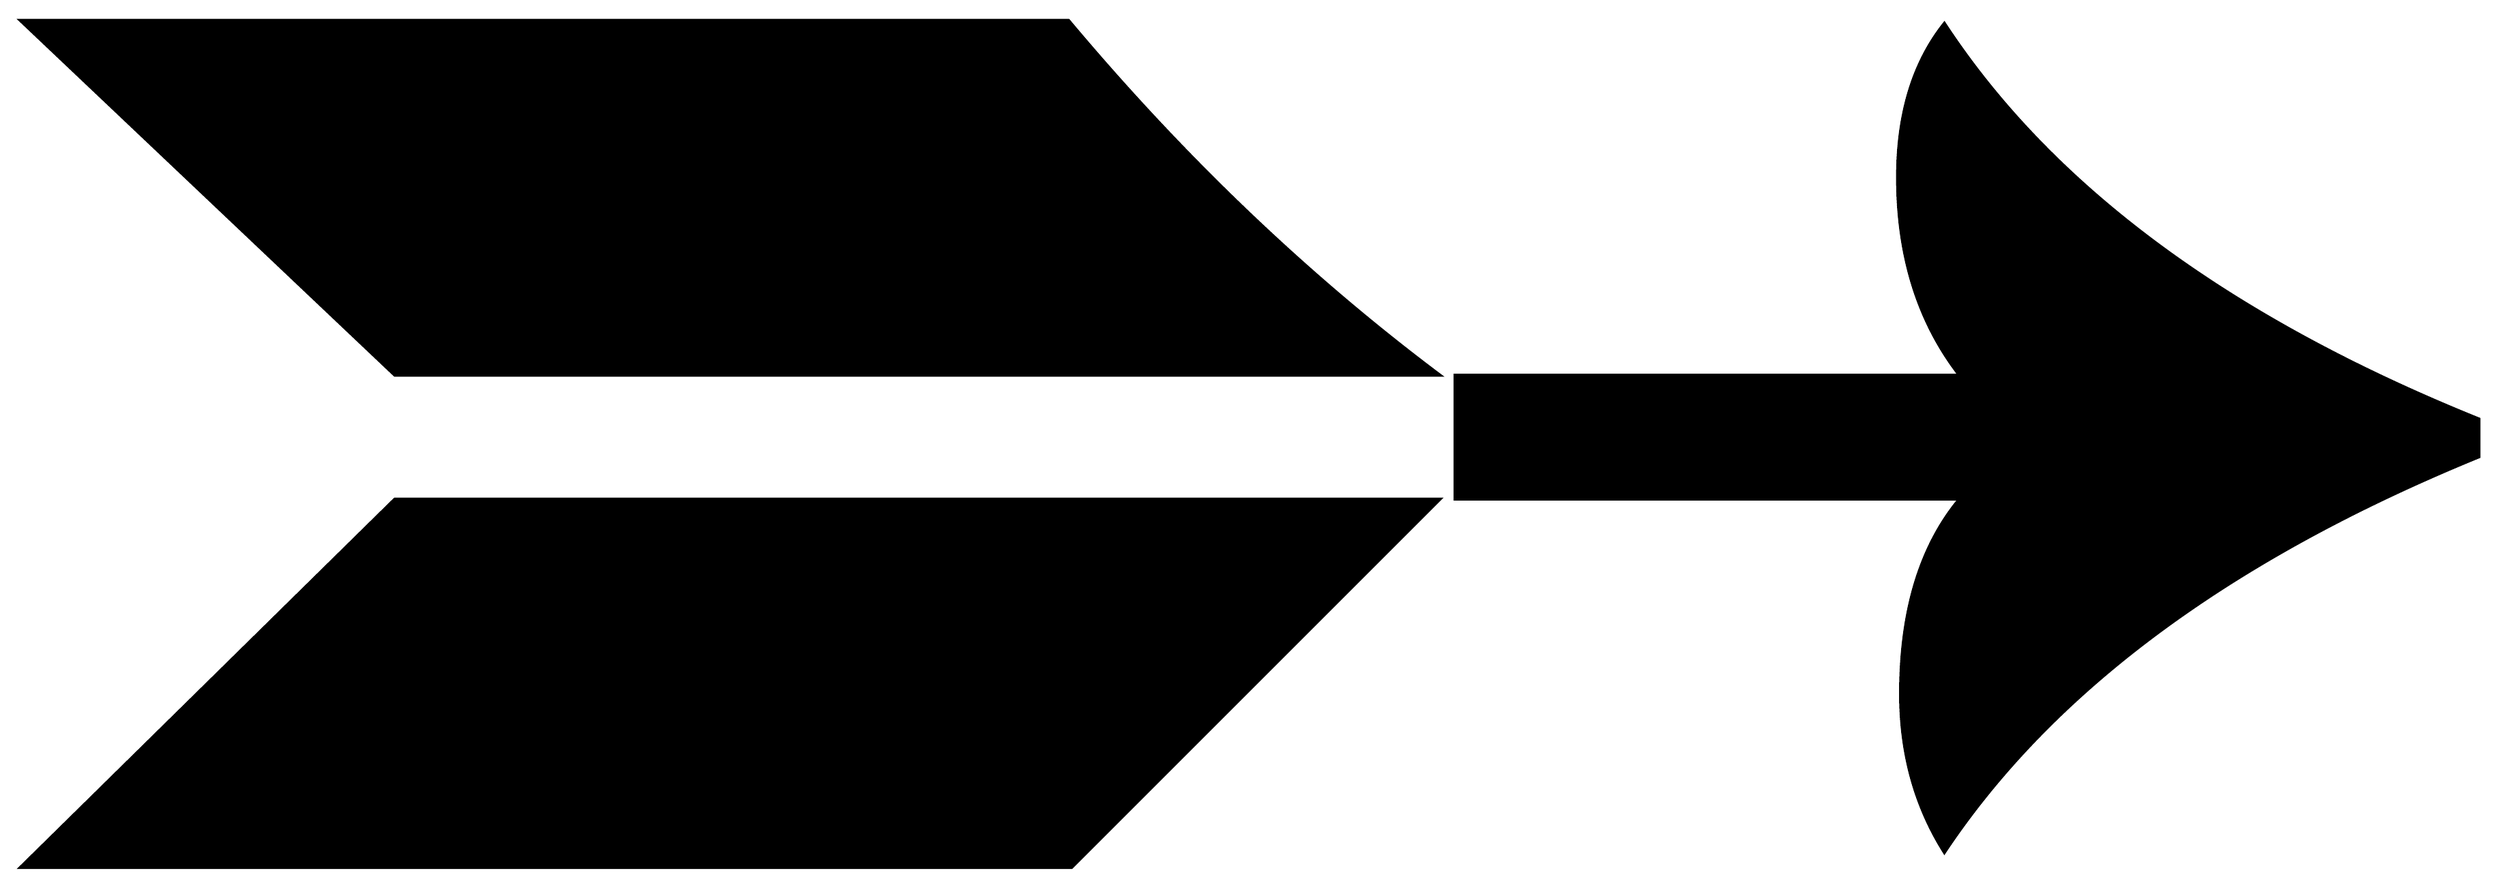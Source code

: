 


\begin{tikzpicture}[y=0.80pt, x=0.80pt, yscale=-1.0, xscale=1.0, inner sep=0pt, outer sep=0pt]
\begin{scope}[shift={(100.0,1828.0)},nonzero rule]
  \path[draw=.,fill=.,line width=1.600pt] (1728.0,-696.0) ..
    controls (1563.333,-628.667) and (1445.333,-541.333) ..
    (1374.0,-434.0) .. controls (1354.667,-464.667) and
    (1345.0,-499.667) .. (1345.0,-539.0) .. controls
    (1345.0,-593.667) and (1358.0,-636.667) .. (1384.0,-668.0) --
    (1050.0,-668.0) -- (1050.0,-750.0) -- (1384.0,-750.0) ..
    controls (1356.667,-785.333) and (1343.0,-829.0) ..
    (1343.0,-881.0) .. controls (1343.0,-923.0) and
    (1353.333,-957.0) .. (1374.0,-983.0) .. controls
    (1444.667,-875.0) and (1562.667,-787.667) .. (1728.0,-721.0) --
    (1728.0,-696.0) -- cycle(1040.0,-750.0) -- (348.0,-750.0) --
    (100.0,-985.0) -- (794.0,-985.0) .. controls (870.0,-894.333)
    and (952.0,-816.0) .. (1040.0,-750.0) --
    cycle(1040.0,-668.0) -- (796.0,-424.0) -- (100.0,-424.0) --
    (348.0,-668.0) -- (1040.0,-668.0) -- cycle;
\end{scope}

\end{tikzpicture}

